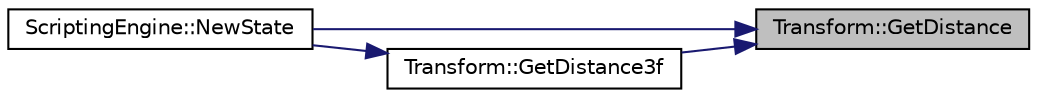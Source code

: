 digraph "Transform::GetDistance"
{
 // LATEX_PDF_SIZE
  edge [fontname="Helvetica",fontsize="10",labelfontname="Helvetica",labelfontsize="10"];
  node [fontname="Helvetica",fontsize="10",shape=record];
  rankdir="RL";
  Node35 [label="Transform::GetDistance",height=0.2,width=0.4,color="black", fillcolor="grey75", style="filled", fontcolor="black",tooltip="calculates the distance to another transform in world space"];
  Node35 -> Node36 [dir="back",color="midnightblue",fontsize="10",style="solid",fontname="Helvetica"];
  Node36 [label="ScriptingEngine::NewState",height=0.2,width=0.4,color="black", fillcolor="white", style="filled",URL="$class_scripting_engine.html#a125a0c206da8e74b8f6664c4e523606a",tooltip="Sets up the engine with initial processes and variables and exposes engine functionality to lua."];
  Node35 -> Node37 [dir="back",color="midnightblue",fontsize="10",style="solid",fontname="Helvetica"];
  Node37 [label="Transform::GetDistance3f",height=0.2,width=0.4,color="black", fillcolor="white", style="filled",URL="$class_transform.html#acdf5060e65bb0c87353a3b880b46a6ad",tooltip="calculates the distance of this transform in world space to a point in the world"];
  Node37 -> Node36 [dir="back",color="midnightblue",fontsize="10",style="solid",fontname="Helvetica"];
}
